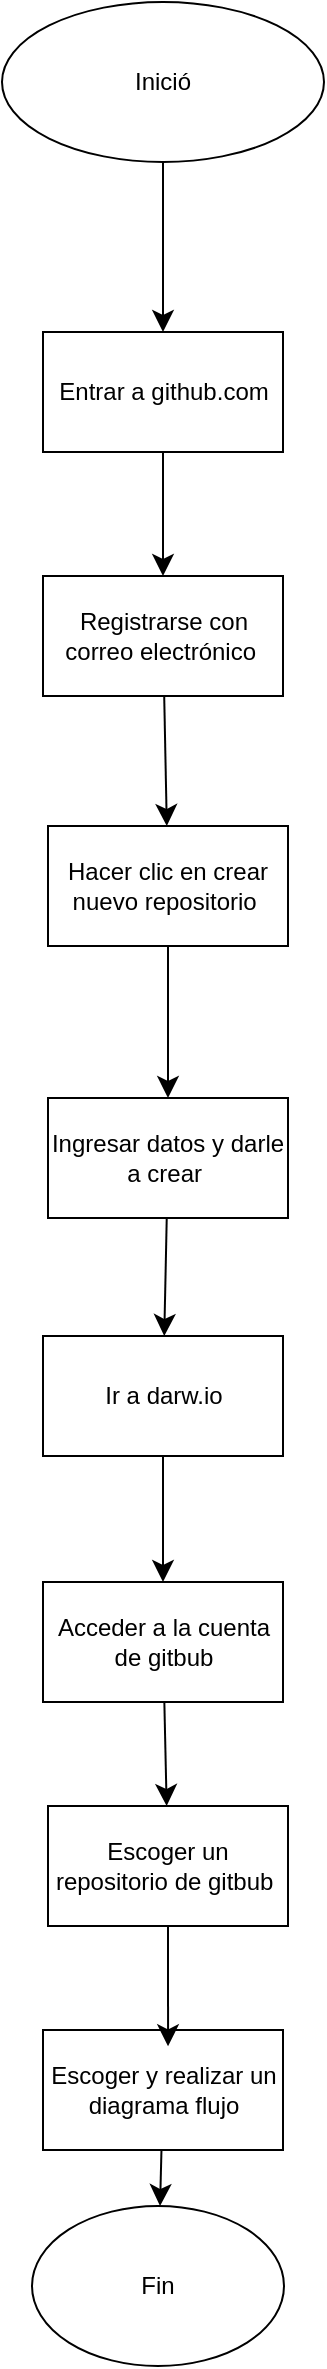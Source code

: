 <mxfile version="26.0.10">
  <diagram name="Página-1" id="zGG-YNEOcWLsdB0KCFtM">
    <mxGraphModel dx="280" dy="885" grid="0" gridSize="10" guides="1" tooltips="1" connect="1" arrows="1" fold="1" page="0" pageScale="1" pageWidth="827" pageHeight="1169" math="0" shadow="0">
      <root>
        <mxCell id="0" />
        <mxCell id="1" parent="0" />
        <mxCell id="kXxcmXFumaLEJSKOMaeu-6" style="edgeStyle=none;curved=1;rounded=0;orthogonalLoop=1;jettySize=auto;html=1;fontSize=12;startSize=8;endSize=8;" edge="1" parent="1" source="kXxcmXFumaLEJSKOMaeu-1" target="kXxcmXFumaLEJSKOMaeu-5">
          <mxGeometry relative="1" as="geometry" />
        </mxCell>
        <mxCell id="kXxcmXFumaLEJSKOMaeu-1" value="Inició" style="ellipse;whiteSpace=wrap;html=1;" vertex="1" parent="1">
          <mxGeometry x="70" y="-258" width="161" height="80" as="geometry" />
        </mxCell>
        <mxCell id="kXxcmXFumaLEJSKOMaeu-10" style="edgeStyle=none;curved=1;rounded=0;orthogonalLoop=1;jettySize=auto;html=1;fontSize=12;startSize=8;endSize=8;" edge="1" parent="1" source="kXxcmXFumaLEJSKOMaeu-5" target="kXxcmXFumaLEJSKOMaeu-8">
          <mxGeometry relative="1" as="geometry" />
        </mxCell>
        <mxCell id="kXxcmXFumaLEJSKOMaeu-5" value="Entrar a github.com" style="whiteSpace=wrap;html=1;" vertex="1" parent="1">
          <mxGeometry x="90.5" y="-93" width="120" height="60" as="geometry" />
        </mxCell>
        <mxCell id="kXxcmXFumaLEJSKOMaeu-14" style="edgeStyle=none;curved=1;rounded=0;orthogonalLoop=1;jettySize=auto;html=1;fontSize=12;startSize=8;endSize=8;" edge="1" parent="1" source="kXxcmXFumaLEJSKOMaeu-8" target="kXxcmXFumaLEJSKOMaeu-11">
          <mxGeometry relative="1" as="geometry" />
        </mxCell>
        <mxCell id="kXxcmXFumaLEJSKOMaeu-8" value="Registrarse con correo electrónico&amp;nbsp;" style="whiteSpace=wrap;html=1;" vertex="1" parent="1">
          <mxGeometry x="90.5" y="29" width="120" height="60" as="geometry" />
        </mxCell>
        <mxCell id="kXxcmXFumaLEJSKOMaeu-15" style="edgeStyle=none;curved=1;rounded=0;orthogonalLoop=1;jettySize=auto;html=1;fontSize=12;startSize=8;endSize=8;" edge="1" parent="1" source="kXxcmXFumaLEJSKOMaeu-11" target="kXxcmXFumaLEJSKOMaeu-13">
          <mxGeometry relative="1" as="geometry" />
        </mxCell>
        <mxCell id="kXxcmXFumaLEJSKOMaeu-11" value="Hacer clic en crear nuevo repositorio&amp;nbsp;" style="whiteSpace=wrap;html=1;" vertex="1" parent="1">
          <mxGeometry x="93" y="154" width="120" height="60" as="geometry" />
        </mxCell>
        <mxCell id="kXxcmXFumaLEJSKOMaeu-20" style="edgeStyle=none;curved=1;rounded=0;orthogonalLoop=1;jettySize=auto;html=1;fontSize=12;startSize=8;endSize=8;" edge="1" parent="1" source="kXxcmXFumaLEJSKOMaeu-13" target="kXxcmXFumaLEJSKOMaeu-18">
          <mxGeometry relative="1" as="geometry" />
        </mxCell>
        <mxCell id="kXxcmXFumaLEJSKOMaeu-13" value="Ingresar datos y darle a crear&amp;nbsp;" style="whiteSpace=wrap;html=1;" vertex="1" parent="1">
          <mxGeometry x="93" y="290" width="120" height="60" as="geometry" />
        </mxCell>
        <mxCell id="kXxcmXFumaLEJSKOMaeu-22" style="edgeStyle=none;curved=1;rounded=0;orthogonalLoop=1;jettySize=auto;html=1;fontSize=12;startSize=8;endSize=8;" edge="1" parent="1" source="kXxcmXFumaLEJSKOMaeu-18" target="kXxcmXFumaLEJSKOMaeu-21">
          <mxGeometry relative="1" as="geometry" />
        </mxCell>
        <mxCell id="kXxcmXFumaLEJSKOMaeu-18" value="Ir a darw.io" style="whiteSpace=wrap;html=1;" vertex="1" parent="1">
          <mxGeometry x="90.5" y="409" width="120" height="60" as="geometry" />
        </mxCell>
        <mxCell id="kXxcmXFumaLEJSKOMaeu-24" style="edgeStyle=none;curved=1;rounded=0;orthogonalLoop=1;jettySize=auto;html=1;fontSize=12;startSize=8;endSize=8;" edge="1" parent="1" source="kXxcmXFumaLEJSKOMaeu-21" target="kXxcmXFumaLEJSKOMaeu-23">
          <mxGeometry relative="1" as="geometry" />
        </mxCell>
        <mxCell id="kXxcmXFumaLEJSKOMaeu-21" value="Acceder a la cuenta de gitbub" style="whiteSpace=wrap;html=1;" vertex="1" parent="1">
          <mxGeometry x="90.5" y="532" width="120" height="60" as="geometry" />
        </mxCell>
        <mxCell id="kXxcmXFumaLEJSKOMaeu-23" value="Escoger un repositorio de gitbub&amp;nbsp;" style="whiteSpace=wrap;html=1;" vertex="1" parent="1">
          <mxGeometry x="93" y="644" width="120" height="60" as="geometry" />
        </mxCell>
        <mxCell id="kXxcmXFumaLEJSKOMaeu-30" style="edgeStyle=none;curved=1;rounded=0;orthogonalLoop=1;jettySize=auto;html=1;fontSize=12;startSize=8;endSize=8;" edge="1" parent="1" source="kXxcmXFumaLEJSKOMaeu-25" target="kXxcmXFumaLEJSKOMaeu-28">
          <mxGeometry relative="1" as="geometry" />
        </mxCell>
        <mxCell id="kXxcmXFumaLEJSKOMaeu-25" value="Escoger y realizar un diagrama flujo" style="whiteSpace=wrap;html=1;" vertex="1" parent="1">
          <mxGeometry x="90.5" y="756" width="120" height="60" as="geometry" />
        </mxCell>
        <mxCell id="kXxcmXFumaLEJSKOMaeu-26" style="edgeStyle=none;curved=1;rounded=0;orthogonalLoop=1;jettySize=auto;html=1;entryX=0.521;entryY=0.136;entryDx=0;entryDy=0;entryPerimeter=0;fontSize=12;startSize=8;endSize=8;" edge="1" parent="1" source="kXxcmXFumaLEJSKOMaeu-23" target="kXxcmXFumaLEJSKOMaeu-25">
          <mxGeometry relative="1" as="geometry" />
        </mxCell>
        <mxCell id="kXxcmXFumaLEJSKOMaeu-28" value="Fin" style="ellipse;whiteSpace=wrap;html=1;" vertex="1" parent="1">
          <mxGeometry x="85" y="844" width="126" height="80" as="geometry" />
        </mxCell>
      </root>
    </mxGraphModel>
  </diagram>
</mxfile>
